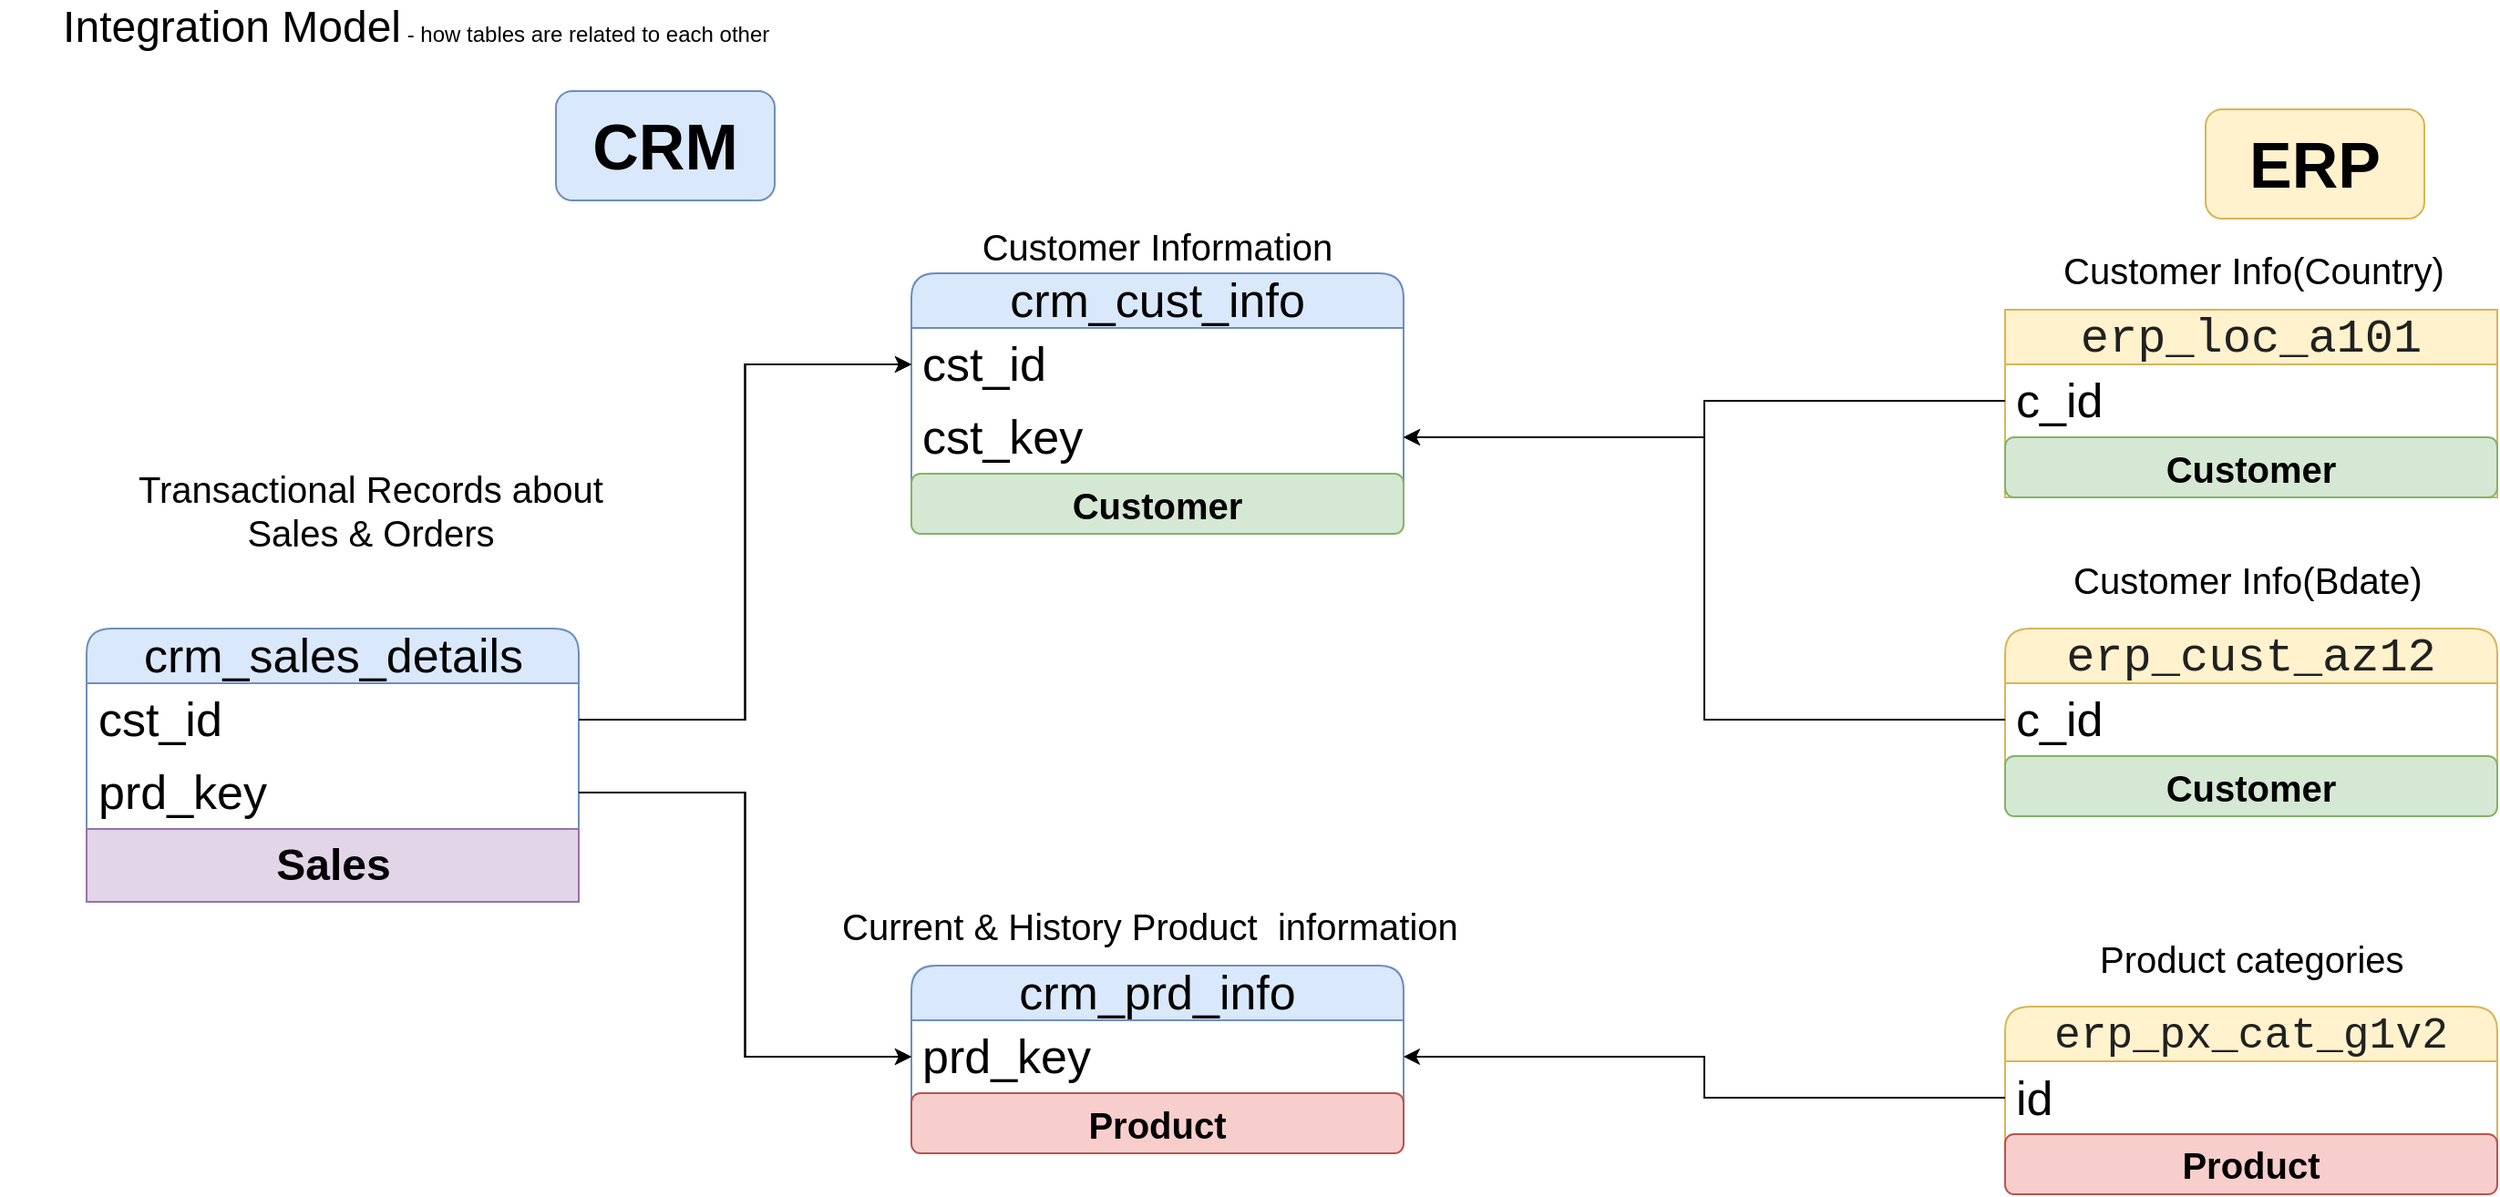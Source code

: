 <mxfile version="26.0.9">
  <diagram name="Page-1" id="hiAjeMte9vQZYx8w2yzX">
    <mxGraphModel dx="2585" dy="1322" grid="1" gridSize="10" guides="1" tooltips="1" connect="1" arrows="1" fold="1" page="1" pageScale="1" pageWidth="850" pageHeight="1100" math="0" shadow="0">
      <root>
        <mxCell id="0" />
        <mxCell id="1" parent="0" />
        <mxCell id="DVuVuWAYcXVsBYYZ7FBh-2" value="&lt;font style=&quot;font-size: 24px;&quot;&gt;Integration Model&lt;/font&gt; - how tables are related to each other&amp;nbsp;" style="text;html=1;align=center;verticalAlign=middle;whiteSpace=wrap;rounded=0;" vertex="1" parent="1">
          <mxGeometry x="-850" y="20" width="460" height="30" as="geometry" />
        </mxCell>
        <mxCell id="DVuVuWAYcXVsBYYZ7FBh-4" value="crm_cust_info" style="swimlane;fontStyle=0;childLayout=stackLayout;horizontal=1;startSize=30;horizontalStack=0;resizeParent=1;resizeParentMax=0;resizeLast=0;collapsible=1;marginBottom=0;whiteSpace=wrap;html=1;fillColor=#dae8fc;strokeColor=#6c8ebf;fontSize=26;rounded=1;" vertex="1" parent="1">
          <mxGeometry x="-350" y="170" width="270" height="143" as="geometry" />
        </mxCell>
        <mxCell id="DVuVuWAYcXVsBYYZ7FBh-5" value="cst_id" style="text;strokeColor=none;fillColor=none;align=left;verticalAlign=middle;spacingLeft=4;spacingRight=4;overflow=hidden;points=[[0,0.5],[1,0.5]];portConstraint=eastwest;rotatable=0;whiteSpace=wrap;html=1;fontSize=26;rounded=1;" vertex="1" parent="DVuVuWAYcXVsBYYZ7FBh-4">
          <mxGeometry y="30" width="270" height="40" as="geometry" />
        </mxCell>
        <mxCell id="DVuVuWAYcXVsBYYZ7FBh-25" value="cst_key" style="text;strokeColor=none;fillColor=none;align=left;verticalAlign=middle;spacingLeft=4;spacingRight=4;overflow=hidden;points=[[0,0.5],[1,0.5]];portConstraint=eastwest;rotatable=0;whiteSpace=wrap;html=1;fontSize=26;rounded=1;" vertex="1" parent="DVuVuWAYcXVsBYYZ7FBh-4">
          <mxGeometry y="70" width="270" height="40" as="geometry" />
        </mxCell>
        <mxCell id="DVuVuWAYcXVsBYYZ7FBh-58" value="&lt;b&gt;&lt;font style=&quot;font-size: 20px;&quot;&gt;Customer&lt;/font&gt;&lt;/b&gt;" style="rounded=1;align=center;fillColor=#d5e8d4;strokeColor=#82b366;html=1;whiteSpace=wrap;fontSize=12" vertex="1" parent="DVuVuWAYcXVsBYYZ7FBh-4">
          <mxGeometry y="110" width="270" height="33" as="geometry" />
        </mxCell>
        <mxCell id="DVuVuWAYcXVsBYYZ7FBh-9" value="&lt;font style=&quot;font-size: 20px;&quot;&gt;Customer Information&lt;/font&gt;" style="text;html=1;align=center;verticalAlign=middle;whiteSpace=wrap;rounded=0;" vertex="1" parent="1">
          <mxGeometry x="-330" y="140" width="230" height="30" as="geometry" />
        </mxCell>
        <mxCell id="DVuVuWAYcXVsBYYZ7FBh-10" value="crm_prd_info" style="swimlane;fontStyle=0;childLayout=stackLayout;horizontal=1;startSize=30;horizontalStack=0;resizeParent=1;resizeParentMax=0;resizeLast=0;collapsible=1;marginBottom=0;whiteSpace=wrap;html=1;fillColor=#dae8fc;strokeColor=#6c8ebf;fontSize=26;rounded=1;" vertex="1" parent="1">
          <mxGeometry x="-350" y="550" width="270" height="103" as="geometry" />
        </mxCell>
        <mxCell id="DVuVuWAYcXVsBYYZ7FBh-11" value="prd_key" style="text;strokeColor=none;fillColor=none;align=left;verticalAlign=middle;spacingLeft=4;spacingRight=4;overflow=hidden;points=[[0,0.5],[1,0.5]];portConstraint=eastwest;rotatable=0;whiteSpace=wrap;html=1;fontSize=26;rounded=1;" vertex="1" parent="DVuVuWAYcXVsBYYZ7FBh-10">
          <mxGeometry y="30" width="270" height="40" as="geometry" />
        </mxCell>
        <mxCell id="DVuVuWAYcXVsBYYZ7FBh-63" value="&lt;b&gt;&lt;font style=&quot;font-size: 20px;&quot;&gt;Product&lt;/font&gt;&lt;/b&gt;" style="rounded=1;align=center;fillColor=#f8cecc;strokeColor=#b85450;html=1;whiteSpace=wrap;fontSize=12" vertex="1" parent="DVuVuWAYcXVsBYYZ7FBh-10">
          <mxGeometry y="70" width="270" height="33" as="geometry" />
        </mxCell>
        <mxCell id="DVuVuWAYcXVsBYYZ7FBh-12" value="crm_sales_details" style="swimlane;fontStyle=0;childLayout=stackLayout;horizontal=1;startSize=30;horizontalStack=0;resizeParent=1;resizeParentMax=0;resizeLast=0;collapsible=1;marginBottom=0;whiteSpace=wrap;html=1;fillColor=#dae8fc;strokeColor=#6c8ebf;fontSize=26;rounded=1;" vertex="1" parent="1">
          <mxGeometry x="-802.5" y="365" width="270" height="150" as="geometry" />
        </mxCell>
        <mxCell id="DVuVuWAYcXVsBYYZ7FBh-13" value="cst_id" style="text;strokeColor=none;fillColor=none;align=left;verticalAlign=middle;spacingLeft=4;spacingRight=4;overflow=hidden;points=[[0,0.5],[1,0.5]];portConstraint=eastwest;rotatable=0;whiteSpace=wrap;html=1;fontSize=26;rounded=1;" vertex="1" parent="DVuVuWAYcXVsBYYZ7FBh-12">
          <mxGeometry y="30" width="270" height="40" as="geometry" />
        </mxCell>
        <mxCell id="DVuVuWAYcXVsBYYZ7FBh-15" value="prd_key" style="text;strokeColor=none;fillColor=none;align=left;verticalAlign=middle;spacingLeft=4;spacingRight=4;overflow=hidden;points=[[0,0.5],[1,0.5]];portConstraint=eastwest;rotatable=0;whiteSpace=wrap;html=1;fontSize=26;rounded=1;" vertex="1" parent="DVuVuWAYcXVsBYYZ7FBh-12">
          <mxGeometry y="70" width="270" height="40" as="geometry" />
        </mxCell>
        <mxCell id="DVuVuWAYcXVsBYYZ7FBh-65" value="&lt;font style=&quot;font-size: 24px;&quot;&gt;&lt;b style=&quot;&quot;&gt;Sales&lt;/b&gt;&lt;/font&gt;" style="text;html=1;strokeColor=#9673a6;fillColor=#e1d5e7;align=center;verticalAlign=middle;whiteSpace=wrap;overflow=hidden;" vertex="1" parent="DVuVuWAYcXVsBYYZ7FBh-12">
          <mxGeometry y="110" width="270" height="40" as="geometry" />
        </mxCell>
        <mxCell id="DVuVuWAYcXVsBYYZ7FBh-16" value="&lt;div style=&quot;text-align: center;&quot;&gt;&lt;span style=&quot;background-color: transparent; color: light-dark(rgb(0, 0, 0), rgb(255, 255, 255)); font-size: 20px;&quot;&gt;Current &amp;amp; History Product&amp;nbsp; information&lt;/span&gt;&lt;/div&gt;" style="text;whiteSpace=wrap;html=1;" vertex="1" parent="1">
          <mxGeometry x="-390" y="510" width="400" height="50" as="geometry" />
        </mxCell>
        <mxCell id="DVuVuWAYcXVsBYYZ7FBh-17" value="&lt;div style=&quot;text-align: center;&quot;&gt;&lt;span style=&quot;background-color: transparent; color: light-dark(rgb(0, 0, 0), rgb(255, 255, 255)); font-size: 20px;&quot;&gt;Transactional Records about Sales &amp;amp; Orders&lt;/span&gt;&lt;/div&gt;" style="text;whiteSpace=wrap;html=1;" vertex="1" parent="1">
          <mxGeometry x="-790" y="270" width="285" height="80" as="geometry" />
        </mxCell>
        <mxCell id="DVuVuWAYcXVsBYYZ7FBh-21" value="&lt;div style=&quot;color: rgb(33, 33, 33); font-family: Menlo, Monaco, &amp;quot;Courier New&amp;quot;, monospace; line-height: 18px; white-space: pre;&quot;&gt;&lt;span&gt;&lt;font&gt;erp_cust_az12&lt;/font&gt;&lt;/span&gt;&lt;/div&gt;" style="swimlane;fontStyle=0;childLayout=stackLayout;horizontal=1;startSize=30;horizontalStack=0;resizeParent=1;resizeParentMax=0;resizeLast=0;collapsible=1;marginBottom=0;whiteSpace=wrap;html=1;fillColor=#fff2cc;strokeColor=#d6b656;fontSize=26;rounded=1;" vertex="1" parent="1">
          <mxGeometry x="250" y="365" width="270" height="103" as="geometry" />
        </mxCell>
        <mxCell id="DVuVuWAYcXVsBYYZ7FBh-22" value="c_id" style="text;strokeColor=none;fillColor=none;align=left;verticalAlign=middle;spacingLeft=4;spacingRight=4;overflow=hidden;points=[[0,0.5],[1,0.5]];portConstraint=eastwest;rotatable=0;whiteSpace=wrap;html=1;fontSize=26;rounded=1;" vertex="1" parent="DVuVuWAYcXVsBYYZ7FBh-21">
          <mxGeometry y="30" width="270" height="40" as="geometry" />
        </mxCell>
        <mxCell id="DVuVuWAYcXVsBYYZ7FBh-62" value="&lt;b&gt;&lt;font style=&quot;font-size: 20px;&quot;&gt;Customer&lt;/font&gt;&lt;/b&gt;" style="rounded=1;align=center;fillColor=#d5e8d4;strokeColor=#82b366;html=1;whiteSpace=wrap;fontSize=12" vertex="1" parent="DVuVuWAYcXVsBYYZ7FBh-21">
          <mxGeometry y="70" width="270" height="33" as="geometry" />
        </mxCell>
        <mxCell id="DVuVuWAYcXVsBYYZ7FBh-24" value="&lt;div style=&quot;text-align: center;&quot;&gt;&lt;span style=&quot;background-color: transparent; color: light-dark(rgb(0, 0, 0), rgb(255, 255, 255)); font-size: 20px;&quot;&gt;&amp;nbsp;Customer Info(Bdate)&lt;/span&gt;&lt;/div&gt;&lt;div style=&quot;text-align: center;&quot;&gt;&lt;span style=&quot;background-color: transparent; color: light-dark(rgb(0, 0, 0), rgb(255, 255, 255)); font-size: 20px;&quot;&gt;&lt;br&gt;&lt;/span&gt;&lt;/div&gt;" style="text;whiteSpace=wrap;html=1;" vertex="1" parent="1">
          <mxGeometry x="280" y="320" width="210" height="40" as="geometry" />
        </mxCell>
        <mxCell id="DVuVuWAYcXVsBYYZ7FBh-27" style="edgeStyle=orthogonalEdgeStyle;rounded=0;orthogonalLoop=1;jettySize=auto;html=1;exitX=0;exitY=0.5;exitDx=0;exitDy=0;" edge="1" parent="1" source="DVuVuWAYcXVsBYYZ7FBh-22" target="DVuVuWAYcXVsBYYZ7FBh-25">
          <mxGeometry relative="1" as="geometry" />
        </mxCell>
        <mxCell id="DVuVuWAYcXVsBYYZ7FBh-28" style="edgeStyle=orthogonalEdgeStyle;rounded=0;orthogonalLoop=1;jettySize=auto;html=1;entryX=0;entryY=0.5;entryDx=0;entryDy=0;" edge="1" parent="1" source="DVuVuWAYcXVsBYYZ7FBh-13" target="DVuVuWAYcXVsBYYZ7FBh-5">
          <mxGeometry relative="1" as="geometry" />
        </mxCell>
        <mxCell id="DVuVuWAYcXVsBYYZ7FBh-29" style="edgeStyle=orthogonalEdgeStyle;rounded=0;orthogonalLoop=1;jettySize=auto;html=1;entryX=0;entryY=0.5;entryDx=0;entryDy=0;" edge="1" parent="1" source="DVuVuWAYcXVsBYYZ7FBh-15" target="DVuVuWAYcXVsBYYZ7FBh-11">
          <mxGeometry relative="1" as="geometry" />
        </mxCell>
        <mxCell id="DVuVuWAYcXVsBYYZ7FBh-30" style="edgeStyle=orthogonalEdgeStyle;rounded=0;orthogonalLoop=1;jettySize=auto;html=1;" edge="1" parent="1" source="DVuVuWAYcXVsBYYZ7FBh-15" target="DVuVuWAYcXVsBYYZ7FBh-11">
          <mxGeometry relative="1" as="geometry" />
        </mxCell>
        <mxCell id="DVuVuWAYcXVsBYYZ7FBh-31" style="edgeStyle=orthogonalEdgeStyle;rounded=0;orthogonalLoop=1;jettySize=auto;html=1;" edge="1" parent="1" source="DVuVuWAYcXVsBYYZ7FBh-13" target="DVuVuWAYcXVsBYYZ7FBh-5">
          <mxGeometry relative="1" as="geometry" />
        </mxCell>
        <mxCell id="DVuVuWAYcXVsBYYZ7FBh-35" value="&lt;div style=&quot;color: rgb(33, 33, 33); font-family: Menlo, Monaco, &amp;quot;Courier New&amp;quot;, monospace; line-height: 18px; white-space: pre;&quot;&gt;&lt;span&gt;&lt;font&gt;erp_loc_a101&lt;/font&gt;&lt;/span&gt;&lt;/div&gt;" style="swimlane;fontStyle=0;childLayout=stackLayout;horizontal=1;startSize=30;horizontalStack=0;resizeParent=1;resizeParentMax=0;resizeLast=0;collapsible=1;marginBottom=0;whiteSpace=wrap;html=1;fillColor=#fff2cc;strokeColor=#d6b656;fontSize=26;rounded=1;arcSize=0;" vertex="1" parent="1">
          <mxGeometry x="250" y="190" width="270" height="103" as="geometry" />
        </mxCell>
        <mxCell id="DVuVuWAYcXVsBYYZ7FBh-36" value="c_id" style="text;strokeColor=none;fillColor=none;align=left;verticalAlign=middle;spacingLeft=4;spacingRight=4;overflow=hidden;points=[[0,0.5],[1,0.5]];portConstraint=eastwest;rotatable=0;whiteSpace=wrap;html=1;fontSize=26;rounded=1;" vertex="1" parent="DVuVuWAYcXVsBYYZ7FBh-35">
          <mxGeometry y="30" width="270" height="40" as="geometry" />
        </mxCell>
        <mxCell id="DVuVuWAYcXVsBYYZ7FBh-61" value="&lt;b&gt;&lt;font style=&quot;font-size: 20px;&quot;&gt;Customer&lt;/font&gt;&lt;/b&gt;" style="rounded=1;align=center;fillColor=#d5e8d4;strokeColor=#82b366;html=1;whiteSpace=wrap;fontSize=12" vertex="1" parent="DVuVuWAYcXVsBYYZ7FBh-35">
          <mxGeometry y="70" width="270" height="33" as="geometry" />
        </mxCell>
        <mxCell id="DVuVuWAYcXVsBYYZ7FBh-37" value="&lt;div style=&quot;text-align: center;&quot;&gt;&lt;span style=&quot;font-size: 20px;&quot;&gt;Customer Info(Country)&lt;/span&gt;&lt;/div&gt;" style="text;whiteSpace=wrap;html=1;" vertex="1" parent="1">
          <mxGeometry x="280" y="150" width="230" height="40" as="geometry" />
        </mxCell>
        <mxCell id="DVuVuWAYcXVsBYYZ7FBh-40" value="&lt;div style=&quot;color: rgb(33, 33, 33); font-family: Menlo, Monaco, &amp;quot;Courier New&amp;quot;, monospace; line-height: 18px; white-space: pre;&quot;&gt;&lt;div style=&quot;line-height: 18px;&quot;&gt;&lt;span&gt;&lt;font style=&quot;font-size: 24px;&quot;&gt;erp_px_cat_g1v2&lt;/font&gt;&lt;/span&gt;&lt;/div&gt;&lt;/div&gt;" style="swimlane;fontStyle=0;childLayout=stackLayout;horizontal=1;startSize=30;horizontalStack=0;resizeParent=1;resizeParentMax=0;resizeLast=0;collapsible=1;marginBottom=0;whiteSpace=wrap;html=1;fillColor=#fff2cc;strokeColor=#d6b656;fontSize=26;rounded=1;" vertex="1" parent="1">
          <mxGeometry x="250" y="572.5" width="270" height="103" as="geometry" />
        </mxCell>
        <mxCell id="DVuVuWAYcXVsBYYZ7FBh-41" value="id" style="text;strokeColor=none;fillColor=none;align=left;verticalAlign=middle;spacingLeft=4;spacingRight=4;overflow=hidden;points=[[0,0.5],[1,0.5]];portConstraint=eastwest;rotatable=0;whiteSpace=wrap;html=1;fontSize=26;rounded=1;" vertex="1" parent="DVuVuWAYcXVsBYYZ7FBh-40">
          <mxGeometry y="30" width="270" height="40" as="geometry" />
        </mxCell>
        <mxCell id="DVuVuWAYcXVsBYYZ7FBh-64" value="&lt;b&gt;&lt;font style=&quot;font-size: 20px;&quot;&gt;Product&lt;/font&gt;&lt;/b&gt;" style="rounded=1;align=center;fillColor=#f8cecc;strokeColor=#b85450;html=1;whiteSpace=wrap;fontSize=12" vertex="1" parent="DVuVuWAYcXVsBYYZ7FBh-40">
          <mxGeometry y="70" width="270" height="33" as="geometry" />
        </mxCell>
        <mxCell id="DVuVuWAYcXVsBYYZ7FBh-42" value="&lt;div style=&quot;text-align: center;&quot;&gt;&lt;span style=&quot;font-size: 20px;&quot;&gt;Product categories&lt;/span&gt;&lt;/div&gt;" style="text;whiteSpace=wrap;html=1;" vertex="1" parent="1">
          <mxGeometry x="300" y="527.5" width="210" height="40" as="geometry" />
        </mxCell>
        <mxCell id="DVuVuWAYcXVsBYYZ7FBh-43" style="edgeStyle=orthogonalEdgeStyle;rounded=0;orthogonalLoop=1;jettySize=auto;html=1;exitX=0;exitY=0.5;exitDx=0;exitDy=0;" edge="1" parent="1" source="DVuVuWAYcXVsBYYZ7FBh-41" target="DVuVuWAYcXVsBYYZ7FBh-11">
          <mxGeometry relative="1" as="geometry" />
        </mxCell>
        <mxCell id="DVuVuWAYcXVsBYYZ7FBh-47" value="&lt;font style=&quot;font-size: 35px;&quot;&gt;&lt;b&gt;CRM&lt;/b&gt;&lt;/font&gt;" style="rounded=1;whiteSpace=wrap;html=1;fillColor=#dae8fc;strokeColor=#6c8ebf;" vertex="1" parent="1">
          <mxGeometry x="-545" y="70" width="120" height="60" as="geometry" />
        </mxCell>
        <mxCell id="DVuVuWAYcXVsBYYZ7FBh-57" value="&lt;font style=&quot;font-size: 35px;&quot;&gt;&lt;b&gt;ERP&lt;/b&gt;&lt;/font&gt;" style="rounded=1;whiteSpace=wrap;html=1;fillColor=#fff2cc;strokeColor=#d6b656;" vertex="1" parent="1">
          <mxGeometry x="360" y="80" width="120" height="60" as="geometry" />
        </mxCell>
        <mxCell id="DVuVuWAYcXVsBYYZ7FBh-60" style="edgeStyle=orthogonalEdgeStyle;rounded=0;orthogonalLoop=1;jettySize=auto;html=1;entryX=1;entryY=0.5;entryDx=0;entryDy=0;" edge="1" parent="1" source="DVuVuWAYcXVsBYYZ7FBh-36" target="DVuVuWAYcXVsBYYZ7FBh-25">
          <mxGeometry relative="1" as="geometry" />
        </mxCell>
      </root>
    </mxGraphModel>
  </diagram>
</mxfile>
